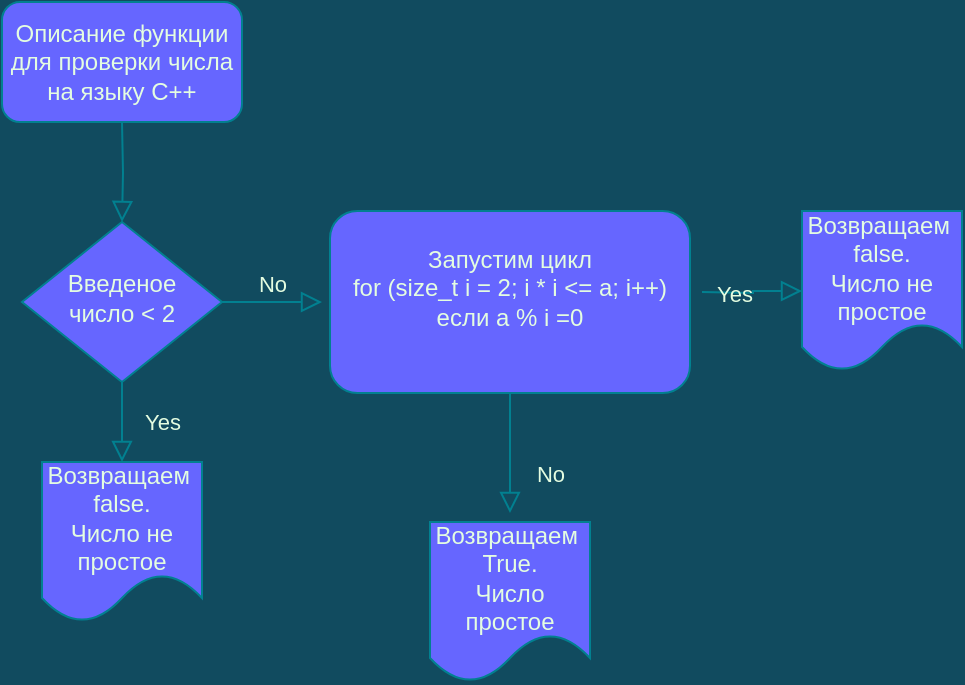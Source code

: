 <mxfile version="15.7.3" type="github">
  <diagram id="C5RBs43oDa-KdzZeNtuy" name="Page-1">
    <mxGraphModel dx="1242" dy="605" grid="1" gridSize="10" guides="1" tooltips="1" connect="1" arrows="1" fold="1" page="1" pageScale="1" pageWidth="827" pageHeight="1169" background="#114B5F" math="0" shadow="0">
      <root>
        <mxCell id="WIyWlLk6GJQsqaUBKTNV-0" />
        <mxCell id="WIyWlLk6GJQsqaUBKTNV-1" parent="WIyWlLk6GJQsqaUBKTNV-0" />
        <mxCell id="WIyWlLk6GJQsqaUBKTNV-2" value="" style="rounded=0;html=1;jettySize=auto;orthogonalLoop=1;fontSize=11;endArrow=block;endFill=0;endSize=8;strokeWidth=1;shadow=0;labelBackgroundColor=none;edgeStyle=orthogonalEdgeStyle;strokeColor=#028090;fontColor=#E4FDE1;fillColor=#6666FF;" parent="WIyWlLk6GJQsqaUBKTNV-1" target="WIyWlLk6GJQsqaUBKTNV-6" edge="1">
          <mxGeometry relative="1" as="geometry">
            <mxPoint x="220" y="120" as="sourcePoint" />
          </mxGeometry>
        </mxCell>
        <mxCell id="WIyWlLk6GJQsqaUBKTNV-4" value="Yes" style="rounded=0;html=1;jettySize=auto;orthogonalLoop=1;fontSize=11;endArrow=block;endFill=0;endSize=8;strokeWidth=1;shadow=0;labelBackgroundColor=none;edgeStyle=orthogonalEdgeStyle;strokeColor=#028090;fontColor=#E4FDE1;fillColor=#6666FF;" parent="WIyWlLk6GJQsqaUBKTNV-1" source="WIyWlLk6GJQsqaUBKTNV-6" edge="1">
          <mxGeometry y="20" relative="1" as="geometry">
            <mxPoint as="offset" />
            <mxPoint x="220" y="290" as="targetPoint" />
          </mxGeometry>
        </mxCell>
        <mxCell id="WIyWlLk6GJQsqaUBKTNV-5" value="No" style="edgeStyle=orthogonalEdgeStyle;rounded=0;html=1;jettySize=auto;orthogonalLoop=1;fontSize=11;endArrow=block;endFill=0;endSize=8;strokeWidth=1;shadow=0;labelBackgroundColor=none;strokeColor=#028090;fontColor=#E4FDE1;fillColor=#6666FF;" parent="WIyWlLk6GJQsqaUBKTNV-1" source="WIyWlLk6GJQsqaUBKTNV-6" edge="1">
          <mxGeometry y="10" relative="1" as="geometry">
            <mxPoint as="offset" />
            <mxPoint x="320" y="210" as="targetPoint" />
          </mxGeometry>
        </mxCell>
        <mxCell id="WIyWlLk6GJQsqaUBKTNV-6" value="Введеное число &amp;lt; 2" style="rhombus;whiteSpace=wrap;html=1;shadow=0;fontFamily=Helvetica;fontSize=12;align=center;strokeWidth=1;spacing=6;spacingTop=-4;fillColor=#6666FF;strokeColor=#028090;fontColor=#E4FDE1;" parent="WIyWlLk6GJQsqaUBKTNV-1" vertex="1">
          <mxGeometry x="170" y="170" width="100" height="80" as="geometry" />
        </mxCell>
        <mxCell id="WIyWlLk6GJQsqaUBKTNV-8" value="No" style="rounded=0;html=1;jettySize=auto;orthogonalLoop=1;fontSize=11;endArrow=block;endFill=0;endSize=8;strokeWidth=1;shadow=0;labelBackgroundColor=none;edgeStyle=orthogonalEdgeStyle;strokeColor=#028090;fontColor=#E4FDE1;fillColor=#6666FF;" parent="WIyWlLk6GJQsqaUBKTNV-1" edge="1">
          <mxGeometry x="0.333" y="20" relative="1" as="geometry">
            <mxPoint as="offset" />
            <mxPoint x="414" y="255.5" as="sourcePoint" />
            <mxPoint x="414" y="315.5" as="targetPoint" />
          </mxGeometry>
        </mxCell>
        <mxCell id="WIyWlLk6GJQsqaUBKTNV-9" value="Yes" style="edgeStyle=orthogonalEdgeStyle;rounded=0;html=1;jettySize=auto;orthogonalLoop=1;fontSize=11;endArrow=block;endFill=0;endSize=8;strokeWidth=1;shadow=0;labelBackgroundColor=none;strokeColor=#028090;fontColor=#E4FDE1;fillColor=#6666FF;entryX=0;entryY=0.5;entryDx=0;entryDy=0;" parent="WIyWlLk6GJQsqaUBKTNV-1" target="Mllx9wZCqOn4kgPAyIX3-3" edge="1">
          <mxGeometry y="10" relative="1" as="geometry">
            <mxPoint as="offset" />
            <mxPoint x="510" y="205" as="sourcePoint" />
            <mxPoint x="510" y="250" as="targetPoint" />
          </mxGeometry>
        </mxCell>
        <mxCell id="Mllx9wZCqOn4kgPAyIX3-0" value="Описание функции для проверки числа на языку С++" style="rounded=1;whiteSpace=wrap;html=1;fillColor=#6666FF;strokeColor=#028090;fontColor=#E4FDE1;" vertex="1" parent="WIyWlLk6GJQsqaUBKTNV-1">
          <mxGeometry x="160" y="60" width="120" height="60" as="geometry" />
        </mxCell>
        <mxCell id="Mllx9wZCqOn4kgPAyIX3-1" value="Возвращаем&amp;nbsp;&lt;br&gt;false.&lt;br&gt;Число не простое" style="shape=document;whiteSpace=wrap;html=1;boundedLbl=1;rounded=0;sketch=0;fontColor=#E4FDE1;strokeColor=#028090;fillColor=#6666FF;" vertex="1" parent="WIyWlLk6GJQsqaUBKTNV-1">
          <mxGeometry x="180" y="290" width="80" height="80" as="geometry" />
        </mxCell>
        <mxCell id="Mllx9wZCqOn4kgPAyIX3-2" value="Запустим цикл&lt;br&gt;for (size_t i = 2; i * i &amp;lt;= a; i++)&lt;br&gt;если а % i =0&lt;br&gt;&amp;nbsp; &amp;nbsp; &amp;nbsp; &amp;nbsp;" style="rounded=1;whiteSpace=wrap;html=1;sketch=0;fontColor=#E4FDE1;strokeColor=#028090;fillColor=#6666FF;" vertex="1" parent="WIyWlLk6GJQsqaUBKTNV-1">
          <mxGeometry x="324" y="164.5" width="180" height="91" as="geometry" />
        </mxCell>
        <mxCell id="Mllx9wZCqOn4kgPAyIX3-3" value="Возвращаем&amp;nbsp;&lt;br&gt;false.&lt;br&gt;Число не простое" style="shape=document;whiteSpace=wrap;html=1;boundedLbl=1;rounded=0;sketch=0;fontColor=#E4FDE1;strokeColor=#028090;fillColor=#6666FF;" vertex="1" parent="WIyWlLk6GJQsqaUBKTNV-1">
          <mxGeometry x="560" y="164.5" width="80" height="80" as="geometry" />
        </mxCell>
        <mxCell id="Mllx9wZCqOn4kgPAyIX3-4" value="Возвращаем&amp;nbsp;&lt;br&gt;True.&lt;br&gt;Число простое" style="shape=document;whiteSpace=wrap;html=1;boundedLbl=1;rounded=0;sketch=0;fontColor=#E4FDE1;strokeColor=#028090;fillColor=#6666FF;" vertex="1" parent="WIyWlLk6GJQsqaUBKTNV-1">
          <mxGeometry x="374" y="320" width="80" height="80" as="geometry" />
        </mxCell>
      </root>
    </mxGraphModel>
  </diagram>
</mxfile>
